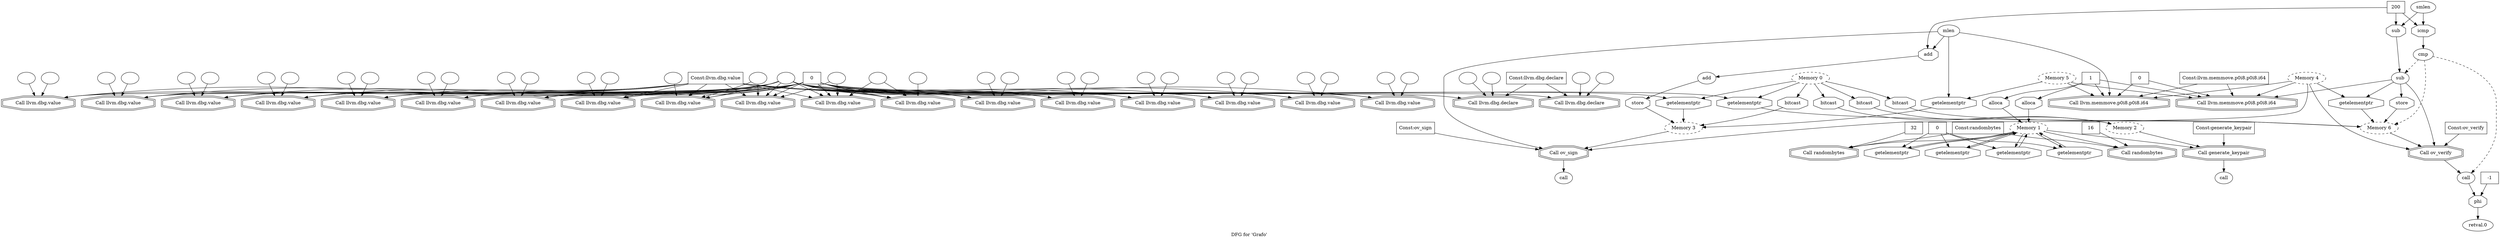 digraph "DFG for 'Grafo'  "{
label="DFG for 'Grafo' ";
node_4[shape=doubleoctagon,style=solid,label="Call llvm.dbg.value"]
node_5[shape=ellipse,style=solid,label=""]
"node_5"->"node_4"
node_2[shape=box,style=solid,label="1"]
node_3[shape=octagon,style=solid,label="alloca"]
"node_2"->"node_3"
node_1[shape=octagon,style=solid,label="alloca"]
"node_2"->"node_1"
node_69[shape=doubleoctagon,style=solid,label="Call llvm.memmove.p0i8.p0i8.i64"]
"node_2"->"node_69"
node_110[shape=doubleoctagon,style=solid,label="Call llvm.memmove.p0i8.p0i8.i64"]
"node_2"->"node_110"
node_0[shape=ellipse,style=dashed,label="Memory 1"]
"node_3"->"node_0"
node_20[shape=octagon,style=solid,label="getelementptr"]
"node_0"->"node_20"
node_22[shape=doubleoctagon,style=solid,label="Call randombytes"]
"node_0"->"node_22"
node_25[shape=octagon,style=solid,label="getelementptr"]
"node_0"->"node_25"
node_26[shape=doubleoctagon,style=solid,label="Call randombytes"]
"node_0"->"node_26"
node_32[shape=octagon,style=solid,label="getelementptr"]
"node_0"->"node_32"
node_33[shape=octagon,style=solid,label="getelementptr"]
"node_0"->"node_33"
node_35[shape=doubleoctagon,style=solid,label="Call generate_keypair"]
"node_0"->"node_35"
"node_1"->"node_0"
node_6[shape=box,style=solid,label="0"]
"node_6"->"node_4"
node_10[shape=doubleoctagon,style=solid,label="Call llvm.dbg.value"]
"node_6"->"node_10"
node_37[shape=doubleoctagon,style=solid,label="Call llvm.dbg.value"]
"node_6"->"node_37"
node_40[shape=doubleoctagon,style=solid,label="Call llvm.dbg.value"]
"node_6"->"node_40"
node_43[shape=doubleoctagon,style=solid,label="Call llvm.dbg.value"]
"node_6"->"node_43"
node_46[shape=doubleoctagon,style=solid,label="Call llvm.dbg.value"]
"node_6"->"node_46"
node_49[shape=doubleoctagon,style=solid,label="Call llvm.dbg.value"]
"node_6"->"node_49"
node_52[shape=doubleoctagon,style=solid,label="Call llvm.dbg.value"]
"node_6"->"node_52"
node_55[shape=doubleoctagon,style=solid,label="Call llvm.dbg.value"]
"node_6"->"node_55"
node_67[shape=doubleoctagon,style=solid,label="Call llvm.dbg.value"]
"node_6"->"node_67"
node_75[shape=octagon,style=solid,label="getelementptr"]
"node_6"->"node_75"
node_77[shape=doubleoctagon,style=solid,label="Call llvm.dbg.value"]
"node_6"->"node_77"
node_80[shape=doubleoctagon,style=solid,label="Call llvm.dbg.value"]
"node_6"->"node_80"
node_83[shape=doubleoctagon,style=solid,label="Call llvm.dbg.value"]
"node_6"->"node_83"
node_86[shape=doubleoctagon,style=solid,label="Call llvm.dbg.value"]
"node_6"->"node_86"
node_89[shape=doubleoctagon,style=solid,label="Call llvm.dbg.value"]
"node_6"->"node_89"
node_97[shape=doubleoctagon,style=solid,label="Call llvm.dbg.value"]
"node_6"->"node_97"
node_100[shape=doubleoctagon,style=solid,label="Call llvm.dbg.value"]
"node_6"->"node_100"
node_108[shape=doubleoctagon,style=solid,label="Call llvm.dbg.value"]
"node_6"->"node_108"
node_111[shape=octagon,style=solid,label="getelementptr"]
"node_6"->"node_111"
node_7[shape=ellipse,style=solid,label=""]
"node_7"->"node_4"
node_8[shape=ellipse,style=solid,label=""]
"node_8"->"node_4"
"node_8"->"node_10"
node_13[shape=doubleoctagon,style=solid,label="Call llvm.dbg.declare"]
"node_8"->"node_13"
node_17[shape=doubleoctagon,style=solid,label="Call llvm.dbg.declare"]
"node_8"->"node_17"
"node_8"->"node_37"
"node_8"->"node_40"
"node_8"->"node_43"
"node_8"->"node_46"
"node_8"->"node_49"
"node_8"->"node_52"
"node_8"->"node_55"
"node_8"->"node_67"
"node_8"->"node_77"
"node_8"->"node_80"
"node_8"->"node_83"
"node_8"->"node_86"
"node_8"->"node_89"
"node_8"->"node_97"
"node_8"->"node_100"
"node_8"->"node_108"
node_9[shape=box,style=solid,label="Const:llvm.dbg.value"]
"node_9"->"node_4"
"node_9"->"node_10"
"node_9"->"node_37"
"node_9"->"node_40"
"node_9"->"node_43"
"node_9"->"node_46"
"node_9"->"node_49"
"node_9"->"node_52"
"node_9"->"node_55"
"node_9"->"node_67"
"node_9"->"node_77"
"node_9"->"node_80"
"node_9"->"node_83"
"node_9"->"node_86"
"node_9"->"node_89"
"node_9"->"node_97"
"node_9"->"node_100"
"node_9"->"node_108"
node_11[shape=ellipse,style=solid,label=""]
"node_11"->"node_10"
node_12[shape=ellipse,style=solid,label=""]
"node_12"->"node_10"
node_14[shape=ellipse,style=solid,label=""]
"node_14"->"node_13"
node_15[shape=ellipse,style=solid,label=""]
"node_15"->"node_13"
node_16[shape=box,style=solid,label="Const:llvm.dbg.declare"]
"node_16"->"node_13"
"node_16"->"node_17"
node_18[shape=ellipse,style=solid,label=""]
"node_18"->"node_17"
node_19[shape=ellipse,style=solid,label=""]
"node_19"->"node_17"
"node_20"->"node_0"
node_21[shape=box,style=solid,label="0"]
"node_21"->"node_20"
"node_21"->"node_25"
"node_21"->"node_32"
"node_21"->"node_33"
node_23[shape=box,style=solid,label="32"]
"node_23"->"node_22"
node_24[shape=box,style=solid,label="Const:randombytes"]
"node_24"->"node_22"
"node_24"->"node_26"
"node_25"->"node_0"
node_27[shape=box,style=solid,label="16"]
"node_27"->"node_26"
node_28[shape=ellipse,style=dashed,label="Memory 2"]
"node_28"->"node_35"
node_29[shape=octagon,style=solid,label="bitcast"]
"node_29"->"node_28"
node_30[shape=ellipse,style=dashed,label="Memory 0"]
"node_30"->"node_29"
node_31[shape=octagon,style=solid,label="bitcast"]
"node_30"->"node_31"
node_62[shape=octagon,style=solid,label="bitcast"]
"node_30"->"node_62"
"node_30"->"node_75"
node_104[shape=octagon,style=solid,label="bitcast"]
"node_30"->"node_104"
"node_30"->"node_111"
"node_31"->"node_28"
"node_32"->"node_0"
"node_33"->"node_0"
node_34[shape=ellipse,style=solid,label="call"]
"node_35"->"node_34"
node_36[shape=box,style=solid,label="Const:generate_keypair"]
"node_36"->"node_35"
node_38[shape=ellipse,style=solid,label=""]
"node_38"->"node_37"
node_39[shape=ellipse,style=solid,label=""]
"node_39"->"node_37"
node_41[shape=ellipse,style=solid,label=""]
"node_41"->"node_40"
node_42[shape=ellipse,style=solid,label=""]
"node_42"->"node_40"
node_44[shape=ellipse,style=solid,label=""]
"node_44"->"node_43"
node_45[shape=ellipse,style=solid,label=""]
"node_45"->"node_43"
node_47[shape=ellipse,style=solid,label=""]
"node_47"->"node_46"
node_48[shape=ellipse,style=solid,label=""]
"node_48"->"node_46"
node_50[shape=ellipse,style=solid,label=""]
"node_50"->"node_49"
node_51[shape=ellipse,style=solid,label=""]
"node_51"->"node_49"
node_53[shape=ellipse,style=solid,label=""]
"node_53"->"node_52"
node_54[shape=ellipse,style=solid,label=""]
"node_54"->"node_52"
node_56[shape=ellipse,style=solid,label=""]
"node_56"->"node_55"
"node_56"->"node_100"
node_57[shape=ellipse,style=solid,label=""]
"node_57"->"node_55"
"node_57"->"node_67"
node_58[shape=ellipse,style=dashed,label="Memory 3"]
node_64[shape=doubleoctagon,style=solid,label="Call ov_sign"]
"node_58"->"node_64"
node_59[shape=octagon,style=solid,label="getelementptr"]
"node_59"->"node_58"
node_60[shape=ellipse,style=dashed,label="Memory 5"]
"node_60"->"node_59"
"node_60"->"node_69"
"node_60"->"node_110"
node_61[shape=ellipse,style=solid,label="mlen"]
"node_61"->"node_59"
"node_61"->"node_64"
"node_61"->"node_69"
node_73[shape=octagon,style=solid,label="add"]
"node_61"->"node_73"
"node_62"->"node_58"
node_63[shape=ellipse,style=solid,label="call"]
"node_64"->"node_63"
node_65[shape=ellipse,style=dashed,label="Memory 4"]
"node_65"->"node_64"
"node_65"->"node_69"
node_103[shape=octagon,style=solid,label="getelementptr"]
"node_65"->"node_103"
node_106[shape=doubleoctagon,style=solid,label="Call ov_verify"]
"node_65"->"node_106"
"node_65"->"node_110"
node_66[shape=box,style=solid,label="Const:ov_sign"]
"node_66"->"node_64"
node_68[shape=ellipse,style=solid,label=""]
"node_68"->"node_67"
node_70[shape=box,style=solid,label="0"]
"node_70"->"node_69"
"node_70"->"node_110"
node_71[shape=box,style=solid,label="Const:llvm.memmove.p0i8.p0i8.i64"]
"node_71"->"node_69"
"node_71"->"node_110"
node_72[shape=ellipse,style=solid,label="add"]
node_76[shape=octagon,style=solid,label="store"]
"node_72"->"node_76"
"node_73"->"node_72"
node_74[shape=box,style=solid,label="200"]
"node_74"->"node_73"
node_93[shape=octagon,style=solid,label="icmp"]
"node_74"->"node_93"
node_96[shape=octagon,style=solid,label="sub"]
"node_74"->"node_96"
"node_75"->"node_58"
"node_76"->"node_58"
node_78[shape=ellipse,style=solid,label=""]
"node_78"->"node_77"
node_79[shape=ellipse,style=solid,label=""]
"node_79"->"node_77"
node_81[shape=ellipse,style=solid,label=""]
"node_81"->"node_80"
node_82[shape=ellipse,style=solid,label=""]
"node_82"->"node_80"
node_84[shape=ellipse,style=solid,label=""]
"node_84"->"node_83"
node_85[shape=ellipse,style=solid,label=""]
"node_85"->"node_83"
node_87[shape=ellipse,style=solid,label=""]
"node_87"->"node_86"
node_88[shape=ellipse,style=solid,label=""]
"node_88"->"node_86"
node_90[shape=ellipse,style=solid,label=""]
"node_90"->"node_89"
node_91[shape=ellipse,style=solid,label=""]
"node_91"->"node_89"
node_92[shape=ellipse,style=solid,label="cmp"]
node_95[shape=ellipse,style=solid,label="sub"]
"node_92"->"node_95" [style=dashed]
node_102[shape=ellipse,style=dashed,label="Memory 6"]
"node_92"->"node_102" [style=dashed]
node_105[shape=ellipse,style=solid,label="call"]
"node_92"->"node_105" [style=dashed]
"node_93"->"node_92"
node_94[shape=ellipse,style=solid,label="smlen"]
"node_94"->"node_93"
"node_94"->"node_96"
"node_95"->"node_103"
"node_95"->"node_106"
"node_95"->"node_110"
node_112[shape=octagon,style=solid,label="store"]
"node_95"->"node_112"
"node_96"->"node_95"
node_98[shape=ellipse,style=solid,label=""]
"node_98"->"node_97"
node_99[shape=ellipse,style=solid,label=""]
"node_99"->"node_97"
node_101[shape=ellipse,style=solid,label=""]
"node_101"->"node_100"
"node_101"->"node_108"
"node_102"->"node_106"
"node_103"->"node_102"
"node_104"->"node_102"
node_114[shape=octagon,style=solid,label="phi"]
"node_105"->"node_114"
"node_106"->"node_105"
node_107[shape=box,style=solid,label="Const:ov_verify"]
"node_107"->"node_106"
node_109[shape=ellipse,style=solid,label=""]
"node_109"->"node_108"
"node_111"->"node_102"
"node_112"->"node_102"
node_113[shape=ellipse,style=solid,label="retval.0"]
"node_114"->"node_113"
node_115[shape=box,style=solid,label="-1"]
"node_115"->"node_114"
}

